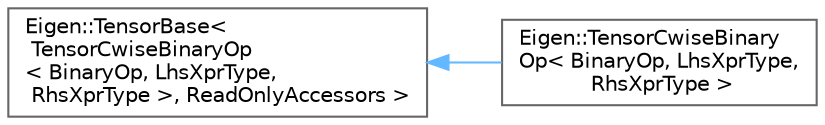 digraph "类继承关系图"
{
 // LATEX_PDF_SIZE
  bgcolor="transparent";
  edge [fontname=Helvetica,fontsize=10,labelfontname=Helvetica,labelfontsize=10];
  node [fontname=Helvetica,fontsize=10,shape=box,height=0.2,width=0.4];
  rankdir="LR";
  Node0 [id="Node000000",label="Eigen::TensorBase\<\l TensorCwiseBinaryOp\l\< BinaryOp, LhsXprType,\l RhsXprType \>, ReadOnlyAccessors \>",height=0.2,width=0.4,color="grey40", fillcolor="white", style="filled",URL="$class_eigen_1_1_tensor_base.html",tooltip=" "];
  Node0 -> Node1 [id="edge4748_Node000000_Node000001",dir="back",color="steelblue1",style="solid",tooltip=" "];
  Node1 [id="Node000001",label="Eigen::TensorCwiseBinary\lOp\< BinaryOp, LhsXprType,\l RhsXprType \>",height=0.2,width=0.4,color="grey40", fillcolor="white", style="filled",URL="$class_eigen_1_1_tensor_cwise_binary_op.html",tooltip=" "];
}
